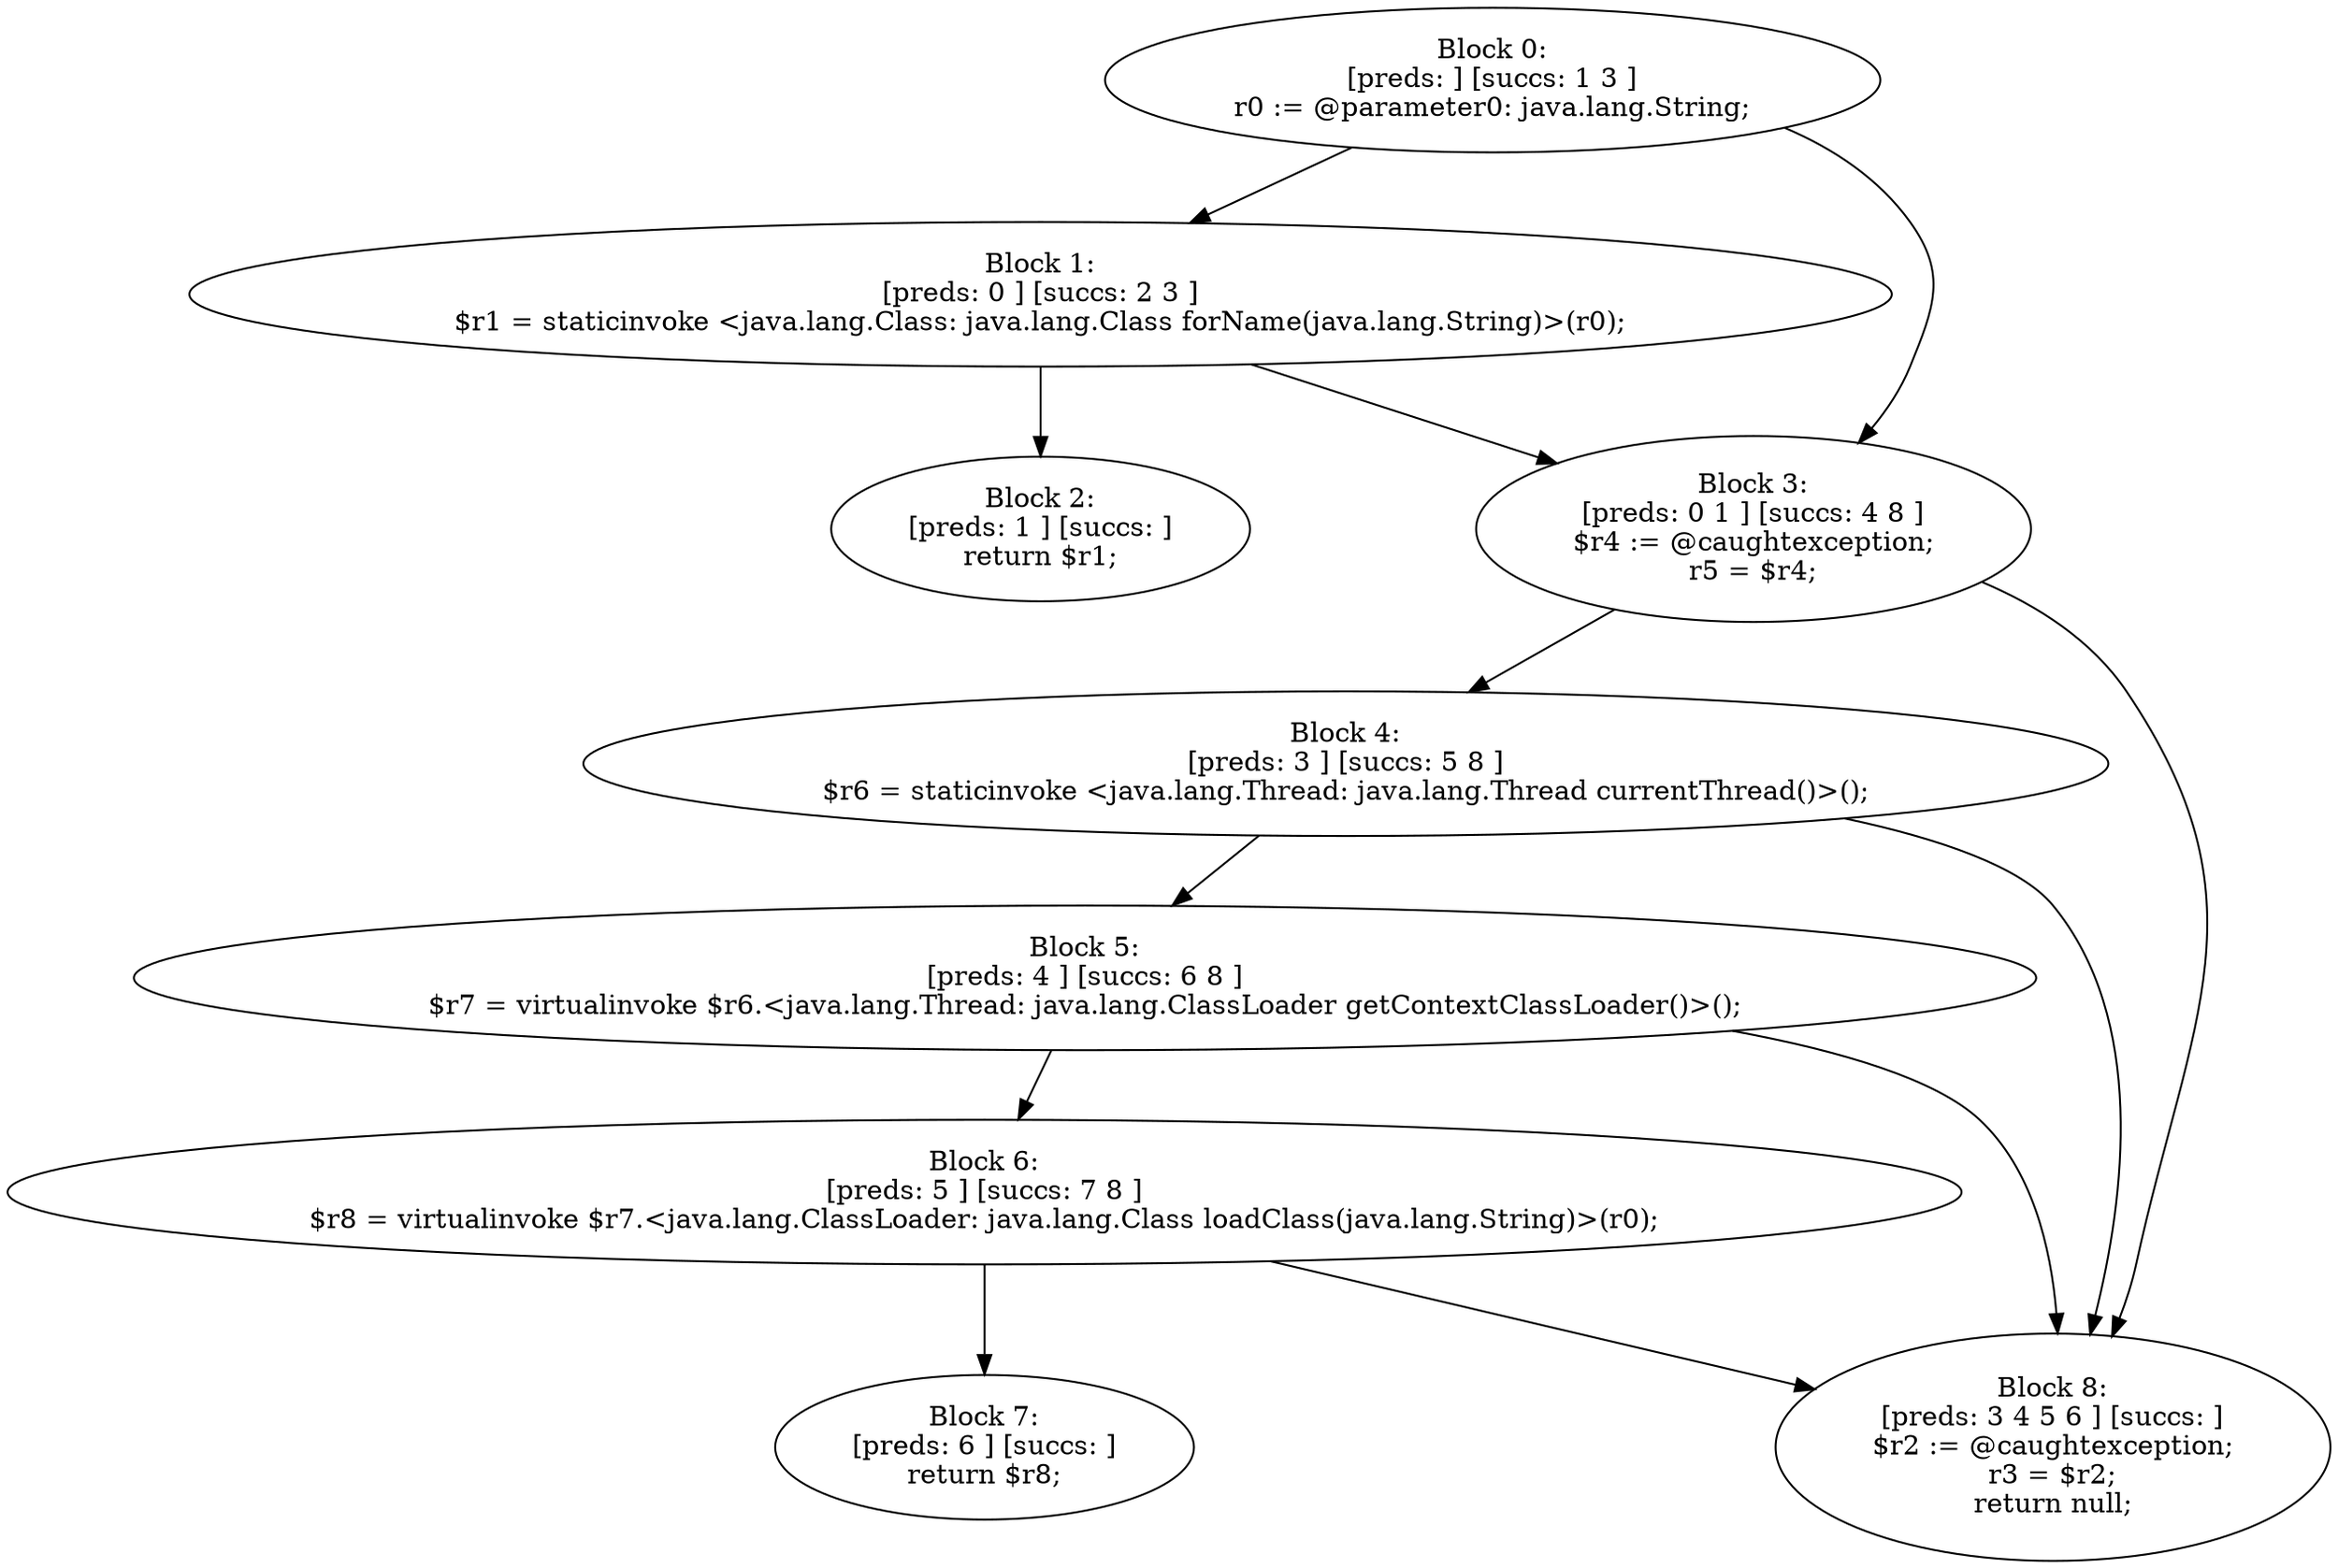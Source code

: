 digraph "unitGraph" {
    "Block 0:
[preds: ] [succs: 1 3 ]
r0 := @parameter0: java.lang.String;
"
    "Block 1:
[preds: 0 ] [succs: 2 3 ]
$r1 = staticinvoke <java.lang.Class: java.lang.Class forName(java.lang.String)>(r0);
"
    "Block 2:
[preds: 1 ] [succs: ]
return $r1;
"
    "Block 3:
[preds: 0 1 ] [succs: 4 8 ]
$r4 := @caughtexception;
r5 = $r4;
"
    "Block 4:
[preds: 3 ] [succs: 5 8 ]
$r6 = staticinvoke <java.lang.Thread: java.lang.Thread currentThread()>();
"
    "Block 5:
[preds: 4 ] [succs: 6 8 ]
$r7 = virtualinvoke $r6.<java.lang.Thread: java.lang.ClassLoader getContextClassLoader()>();
"
    "Block 6:
[preds: 5 ] [succs: 7 8 ]
$r8 = virtualinvoke $r7.<java.lang.ClassLoader: java.lang.Class loadClass(java.lang.String)>(r0);
"
    "Block 7:
[preds: 6 ] [succs: ]
return $r8;
"
    "Block 8:
[preds: 3 4 5 6 ] [succs: ]
$r2 := @caughtexception;
r3 = $r2;
return null;
"
    "Block 0:
[preds: ] [succs: 1 3 ]
r0 := @parameter0: java.lang.String;
"->"Block 1:
[preds: 0 ] [succs: 2 3 ]
$r1 = staticinvoke <java.lang.Class: java.lang.Class forName(java.lang.String)>(r0);
";
    "Block 0:
[preds: ] [succs: 1 3 ]
r0 := @parameter0: java.lang.String;
"->"Block 3:
[preds: 0 1 ] [succs: 4 8 ]
$r4 := @caughtexception;
r5 = $r4;
";
    "Block 1:
[preds: 0 ] [succs: 2 3 ]
$r1 = staticinvoke <java.lang.Class: java.lang.Class forName(java.lang.String)>(r0);
"->"Block 2:
[preds: 1 ] [succs: ]
return $r1;
";
    "Block 1:
[preds: 0 ] [succs: 2 3 ]
$r1 = staticinvoke <java.lang.Class: java.lang.Class forName(java.lang.String)>(r0);
"->"Block 3:
[preds: 0 1 ] [succs: 4 8 ]
$r4 := @caughtexception;
r5 = $r4;
";
    "Block 3:
[preds: 0 1 ] [succs: 4 8 ]
$r4 := @caughtexception;
r5 = $r4;
"->"Block 4:
[preds: 3 ] [succs: 5 8 ]
$r6 = staticinvoke <java.lang.Thread: java.lang.Thread currentThread()>();
";
    "Block 3:
[preds: 0 1 ] [succs: 4 8 ]
$r4 := @caughtexception;
r5 = $r4;
"->"Block 8:
[preds: 3 4 5 6 ] [succs: ]
$r2 := @caughtexception;
r3 = $r2;
return null;
";
    "Block 4:
[preds: 3 ] [succs: 5 8 ]
$r6 = staticinvoke <java.lang.Thread: java.lang.Thread currentThread()>();
"->"Block 5:
[preds: 4 ] [succs: 6 8 ]
$r7 = virtualinvoke $r6.<java.lang.Thread: java.lang.ClassLoader getContextClassLoader()>();
";
    "Block 4:
[preds: 3 ] [succs: 5 8 ]
$r6 = staticinvoke <java.lang.Thread: java.lang.Thread currentThread()>();
"->"Block 8:
[preds: 3 4 5 6 ] [succs: ]
$r2 := @caughtexception;
r3 = $r2;
return null;
";
    "Block 5:
[preds: 4 ] [succs: 6 8 ]
$r7 = virtualinvoke $r6.<java.lang.Thread: java.lang.ClassLoader getContextClassLoader()>();
"->"Block 6:
[preds: 5 ] [succs: 7 8 ]
$r8 = virtualinvoke $r7.<java.lang.ClassLoader: java.lang.Class loadClass(java.lang.String)>(r0);
";
    "Block 5:
[preds: 4 ] [succs: 6 8 ]
$r7 = virtualinvoke $r6.<java.lang.Thread: java.lang.ClassLoader getContextClassLoader()>();
"->"Block 8:
[preds: 3 4 5 6 ] [succs: ]
$r2 := @caughtexception;
r3 = $r2;
return null;
";
    "Block 6:
[preds: 5 ] [succs: 7 8 ]
$r8 = virtualinvoke $r7.<java.lang.ClassLoader: java.lang.Class loadClass(java.lang.String)>(r0);
"->"Block 7:
[preds: 6 ] [succs: ]
return $r8;
";
    "Block 6:
[preds: 5 ] [succs: 7 8 ]
$r8 = virtualinvoke $r7.<java.lang.ClassLoader: java.lang.Class loadClass(java.lang.String)>(r0);
"->"Block 8:
[preds: 3 4 5 6 ] [succs: ]
$r2 := @caughtexception;
r3 = $r2;
return null;
";
}
